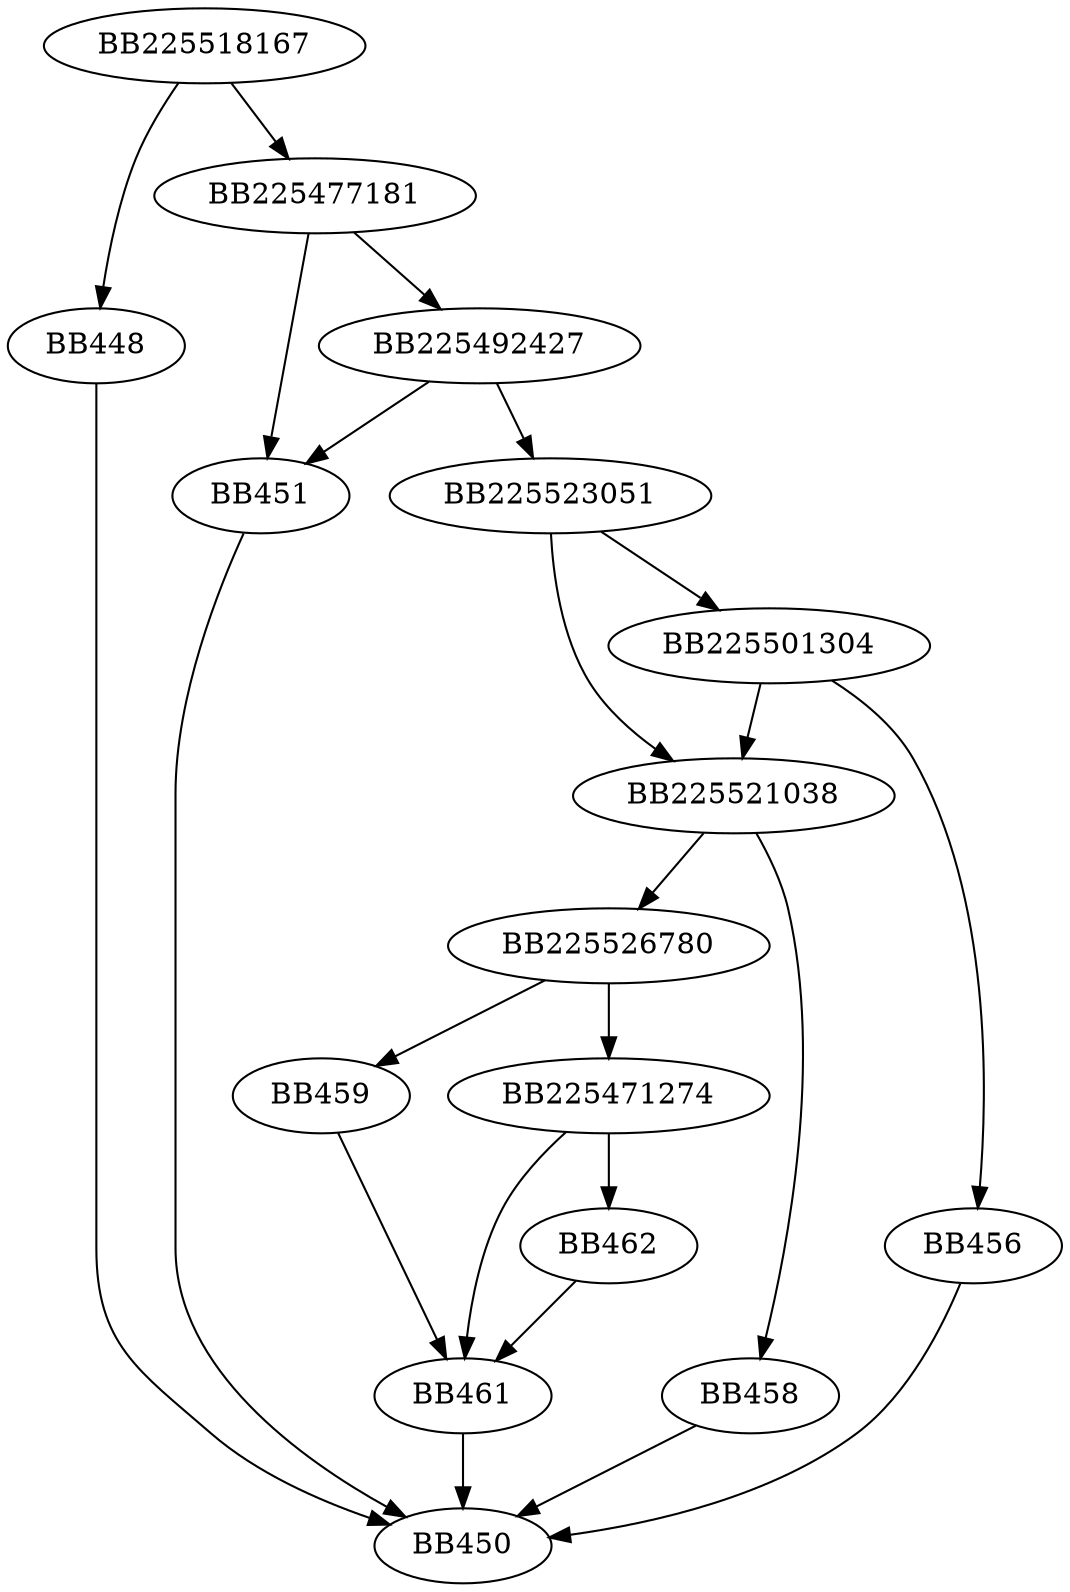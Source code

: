digraph G{
	BB225518167->BB448;
	BB225518167->BB225477181;
	BB448->BB450;
	BB225477181->BB451;
	BB225477181->BB225492427;
	BB225492427->BB451;
	BB225492427->BB225523051;
	BB451->BB450;
	BB225523051->BB225521038;
	BB225523051->BB225501304;
	BB225501304->BB225521038;
	BB225501304->BB456;
	BB456->BB450;
	BB225521038->BB225526780;
	BB225521038->BB458;
	BB458->BB450;
	BB225526780->BB459;
	BB225526780->BB225471274;
	BB459->BB461;
	BB225471274->BB462;
	BB225471274->BB461;
	BB462->BB461;
	BB461->BB450;
}
